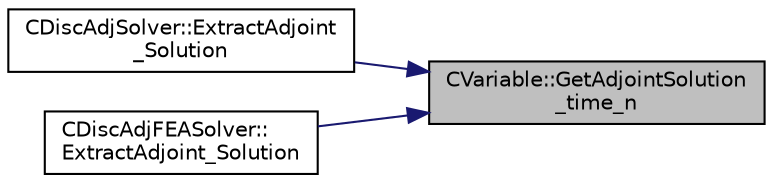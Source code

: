 digraph "CVariable::GetAdjointSolution_time_n"
{
 // LATEX_PDF_SIZE
  edge [fontname="Helvetica",fontsize="10",labelfontname="Helvetica",labelfontsize="10"];
  node [fontname="Helvetica",fontsize="10",shape=record];
  rankdir="RL";
  Node1 [label="CVariable::GetAdjointSolution\l_time_n",height=0.2,width=0.4,color="black", fillcolor="grey75", style="filled", fontcolor="black",tooltip=" "];
  Node1 -> Node2 [dir="back",color="midnightblue",fontsize="10",style="solid",fontname="Helvetica"];
  Node2 [label="CDiscAdjSolver::ExtractAdjoint\l_Solution",height=0.2,width=0.4,color="black", fillcolor="white", style="filled",URL="$classCDiscAdjSolver.html#a197e13969a8007038486acaabc5902c8",tooltip="Sets the adjoint values of the input variables of the flow (+turb.) iteration after tape has been eva..."];
  Node1 -> Node3 [dir="back",color="midnightblue",fontsize="10",style="solid",fontname="Helvetica"];
  Node3 [label="CDiscAdjFEASolver::\lExtractAdjoint_Solution",height=0.2,width=0.4,color="black", fillcolor="white", style="filled",URL="$classCDiscAdjFEASolver.html#a04c82d7de659c5882a0898bd4e73cdc2",tooltip="Sets the adjoint values of the input variables of the flow (+turb.) iteration after tape has been eva..."];
}
